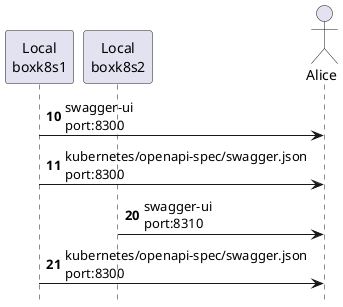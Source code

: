 @startuml
hide footbox
participant "Local\nboxk8s1" as Local
participant "Local\nboxk8s2" as Local2
actor Alice
autonumber 10
Local -> Alice : swagger-ui\nport:8300
Alice <- Local : kubernetes/openapi-spec/swagger.json\nport:8300
autonumber 20
Local2 -> Alice : swagger-ui\nport:8310
Alice <- Local : kubernetes/openapi-spec/swagger.json\nport:8300
@enduml